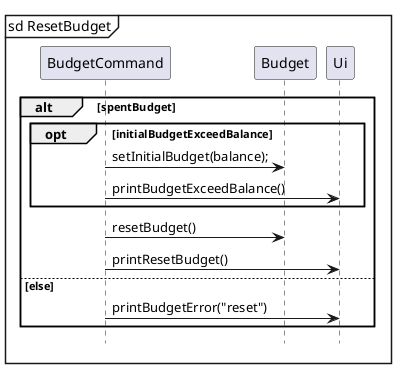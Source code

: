 @startuml

mainframe sd ResetBudget
participant BudgetCommand
participant Budget
participant Ui

alt spentBudget
    opt initialBudgetExceedBalance
        BudgetCommand -> Budget: setInitialBudget(balance);
        BudgetCommand -> Ui: printBudgetExceedBalance()
    end
    BudgetCommand -> Budget: resetBudget()
    BudgetCommand -> Ui: printResetBudget()
else else
    BudgetCommand -> Ui: printBudgetError("reset")
end

hide footbox
@enduml